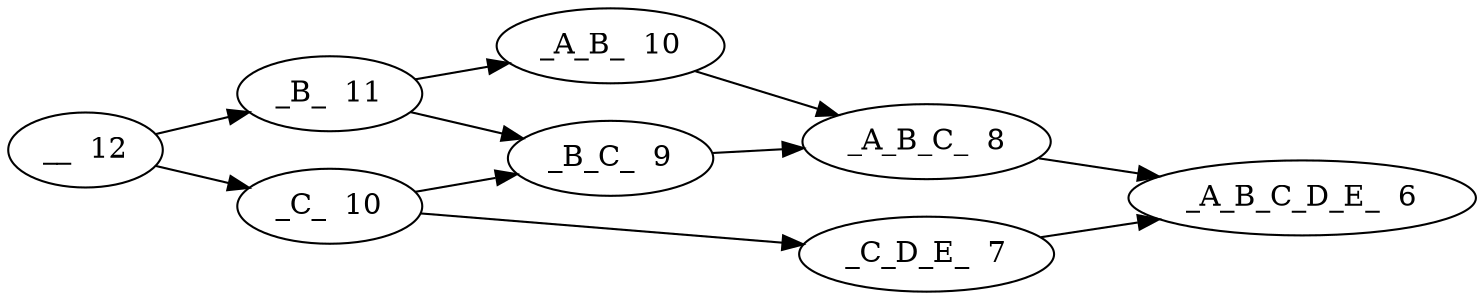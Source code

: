 strict digraph "" {
	graph [rankdir=LR];
	"__  12"	[weight=12];
	"_B_  11"	[weight=11];
	"__  12" -> "_B_  11"	[cost=0.12553088208385882];
	"_C_  10"	[weight=10];
	"__  12" -> "_C_  10"	[cost=0.2630344058337938];
	"_A_B_  10"	[weight=10];
	"_B_  11" -> "_A_B_  10"	[cost=0.13750352374993502];
	"_B_C_  9"	[weight=9];
	"_B_  11" -> "_B_C_  9"	[cost=0.28950661719498505];
	"_A_B_C_  8"	[weight=8];
	"_A_B_  10" -> "_A_B_C_  8"	[cost=0.32192809488736235];
	"_C_  10" -> "_B_C_  9"	[cost=0.15200309344505006];
	"_C_D_E_  7"	[weight=7];
	"_C_  10" -> "_C_D_E_  7"	[cost=0.5145731728297582];
	"_B_C_  9" -> "_A_B_C_  8"	[cost=0.16992500144231237];
	"_A_B_C_D_E_  6"	[weight=6];
	"_A_B_C_  8" -> "_A_B_C_D_E_  6"	[cost=0.4150374992788437];
	"_C_D_E_  7" -> "_A_B_C_D_E_  6"	[cost=0.22239242133644802];
}
